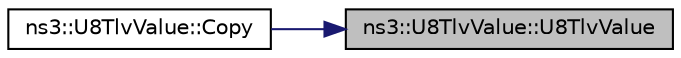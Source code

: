 digraph "ns3::U8TlvValue::U8TlvValue"
{
 // LATEX_PDF_SIZE
  edge [fontname="Helvetica",fontsize="10",labelfontname="Helvetica",labelfontsize="10"];
  node [fontname="Helvetica",fontsize="10",shape=record];
  rankdir="RL";
  Node1 [label="ns3::U8TlvValue::U8TlvValue",height=0.2,width=0.4,color="black", fillcolor="grey75", style="filled", fontcolor="black",tooltip=" "];
  Node1 -> Node2 [dir="back",color="midnightblue",fontsize="10",style="solid",fontname="Helvetica"];
  Node2 [label="ns3::U8TlvValue::Copy",height=0.2,width=0.4,color="black", fillcolor="white", style="filled",URL="$classns3_1_1_u8_tlv_value.html#a45639d1e0c7633062b6f8e47bb4d70fd",tooltip="Copy."];
}
